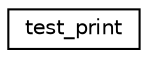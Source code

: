 digraph "Graphical Class Hierarchy"
{
  edge [fontname="Helvetica",fontsize="10",labelfontname="Helvetica",labelfontsize="10"];
  node [fontname="Helvetica",fontsize="10",shape=record];
  rankdir="LR";
  Node0 [label="test_print",height=0.2,width=0.4,color="black", fillcolor="white", style="filled",URL="$structtest__print.html"];
}
